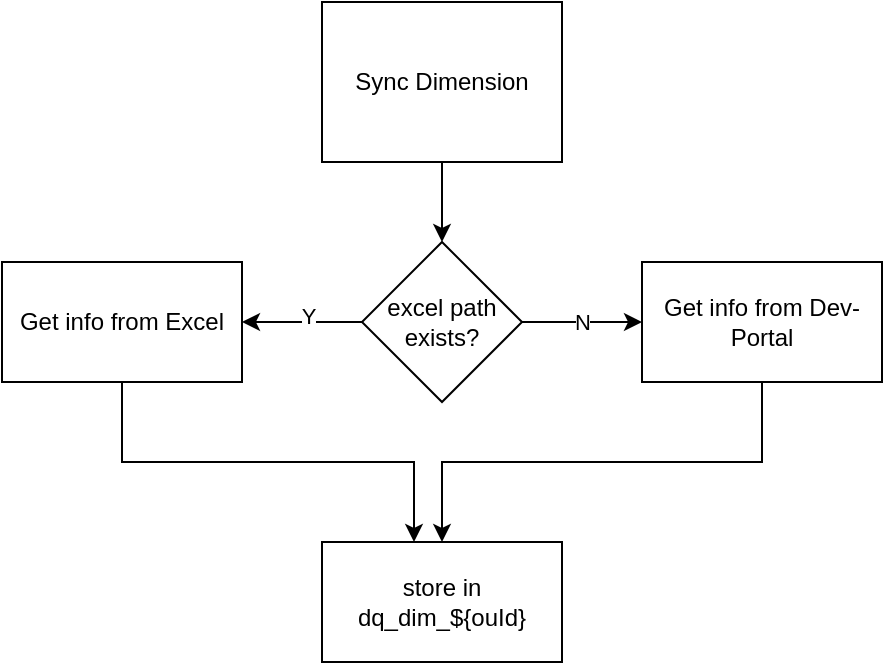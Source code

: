 <mxfile version="20.7.4" type="github">
  <diagram id="upsUXebz3hvRoS3eGzFq" name="第 1 页">
    <mxGraphModel dx="954" dy="606" grid="1" gridSize="10" guides="1" tooltips="1" connect="1" arrows="1" fold="1" page="1" pageScale="1" pageWidth="827" pageHeight="1169" math="0" shadow="0">
      <root>
        <mxCell id="0" />
        <mxCell id="1" parent="0" />
        <mxCell id="rCkuZsrDK85YT039ykgs-5" style="edgeStyle=orthogonalEdgeStyle;rounded=0;orthogonalLoop=1;jettySize=auto;html=1;exitX=0.5;exitY=1;exitDx=0;exitDy=0;" edge="1" parent="1" source="rCkuZsrDK85YT039ykgs-1">
          <mxGeometry relative="1" as="geometry">
            <mxPoint x="354" y="260" as="targetPoint" />
          </mxGeometry>
        </mxCell>
        <mxCell id="rCkuZsrDK85YT039ykgs-1" value="Sync Dimension" style="rounded=0;whiteSpace=wrap;html=1;" vertex="1" parent="1">
          <mxGeometry x="294" y="140" width="120" height="80" as="geometry" />
        </mxCell>
        <mxCell id="rCkuZsrDK85YT039ykgs-8" value="" style="edgeStyle=orthogonalEdgeStyle;rounded=0;orthogonalLoop=1;jettySize=auto;html=1;" edge="1" parent="1" source="rCkuZsrDK85YT039ykgs-6" target="rCkuZsrDK85YT039ykgs-7">
          <mxGeometry relative="1" as="geometry" />
        </mxCell>
        <mxCell id="rCkuZsrDK85YT039ykgs-9" value="Y" style="edgeLabel;html=1;align=center;verticalAlign=middle;resizable=0;points=[];" vertex="1" connectable="0" parent="rCkuZsrDK85YT039ykgs-8">
          <mxGeometry x="-0.1" y="-3" relative="1" as="geometry">
            <mxPoint as="offset" />
          </mxGeometry>
        </mxCell>
        <mxCell id="rCkuZsrDK85YT039ykgs-11" value="N" style="edgeStyle=orthogonalEdgeStyle;rounded=0;orthogonalLoop=1;jettySize=auto;html=1;" edge="1" parent="1" source="rCkuZsrDK85YT039ykgs-6" target="rCkuZsrDK85YT039ykgs-10">
          <mxGeometry relative="1" as="geometry" />
        </mxCell>
        <mxCell id="rCkuZsrDK85YT039ykgs-6" value="excel path exists?" style="rhombus;whiteSpace=wrap;html=1;" vertex="1" parent="1">
          <mxGeometry x="314" y="260" width="80" height="80" as="geometry" />
        </mxCell>
        <mxCell id="rCkuZsrDK85YT039ykgs-13" value="" style="edgeStyle=orthogonalEdgeStyle;rounded=0;orthogonalLoop=1;jettySize=auto;html=1;" edge="1" parent="1" source="rCkuZsrDK85YT039ykgs-7" target="rCkuZsrDK85YT039ykgs-12">
          <mxGeometry relative="1" as="geometry">
            <Array as="points">
              <mxPoint x="194" y="370" />
              <mxPoint x="340" y="370" />
            </Array>
          </mxGeometry>
        </mxCell>
        <mxCell id="rCkuZsrDK85YT039ykgs-7" value="Get info from Excel" style="whiteSpace=wrap;html=1;" vertex="1" parent="1">
          <mxGeometry x="134" y="270" width="120" height="60" as="geometry" />
        </mxCell>
        <mxCell id="rCkuZsrDK85YT039ykgs-14" style="edgeStyle=orthogonalEdgeStyle;rounded=0;orthogonalLoop=1;jettySize=auto;html=1;exitX=0.5;exitY=1;exitDx=0;exitDy=0;entryX=0.5;entryY=0;entryDx=0;entryDy=0;" edge="1" parent="1" source="rCkuZsrDK85YT039ykgs-10" target="rCkuZsrDK85YT039ykgs-12">
          <mxGeometry relative="1" as="geometry">
            <mxPoint x="340" y="410" as="targetPoint" />
          </mxGeometry>
        </mxCell>
        <mxCell id="rCkuZsrDK85YT039ykgs-10" value="Get info from Dev-Portal" style="whiteSpace=wrap;html=1;" vertex="1" parent="1">
          <mxGeometry x="454" y="270" width="120" height="60" as="geometry" />
        </mxCell>
        <mxCell id="rCkuZsrDK85YT039ykgs-12" value="store in dq_dim_${ouId}" style="whiteSpace=wrap;html=1;" vertex="1" parent="1">
          <mxGeometry x="294" y="410" width="120" height="60" as="geometry" />
        </mxCell>
      </root>
    </mxGraphModel>
  </diagram>
</mxfile>

